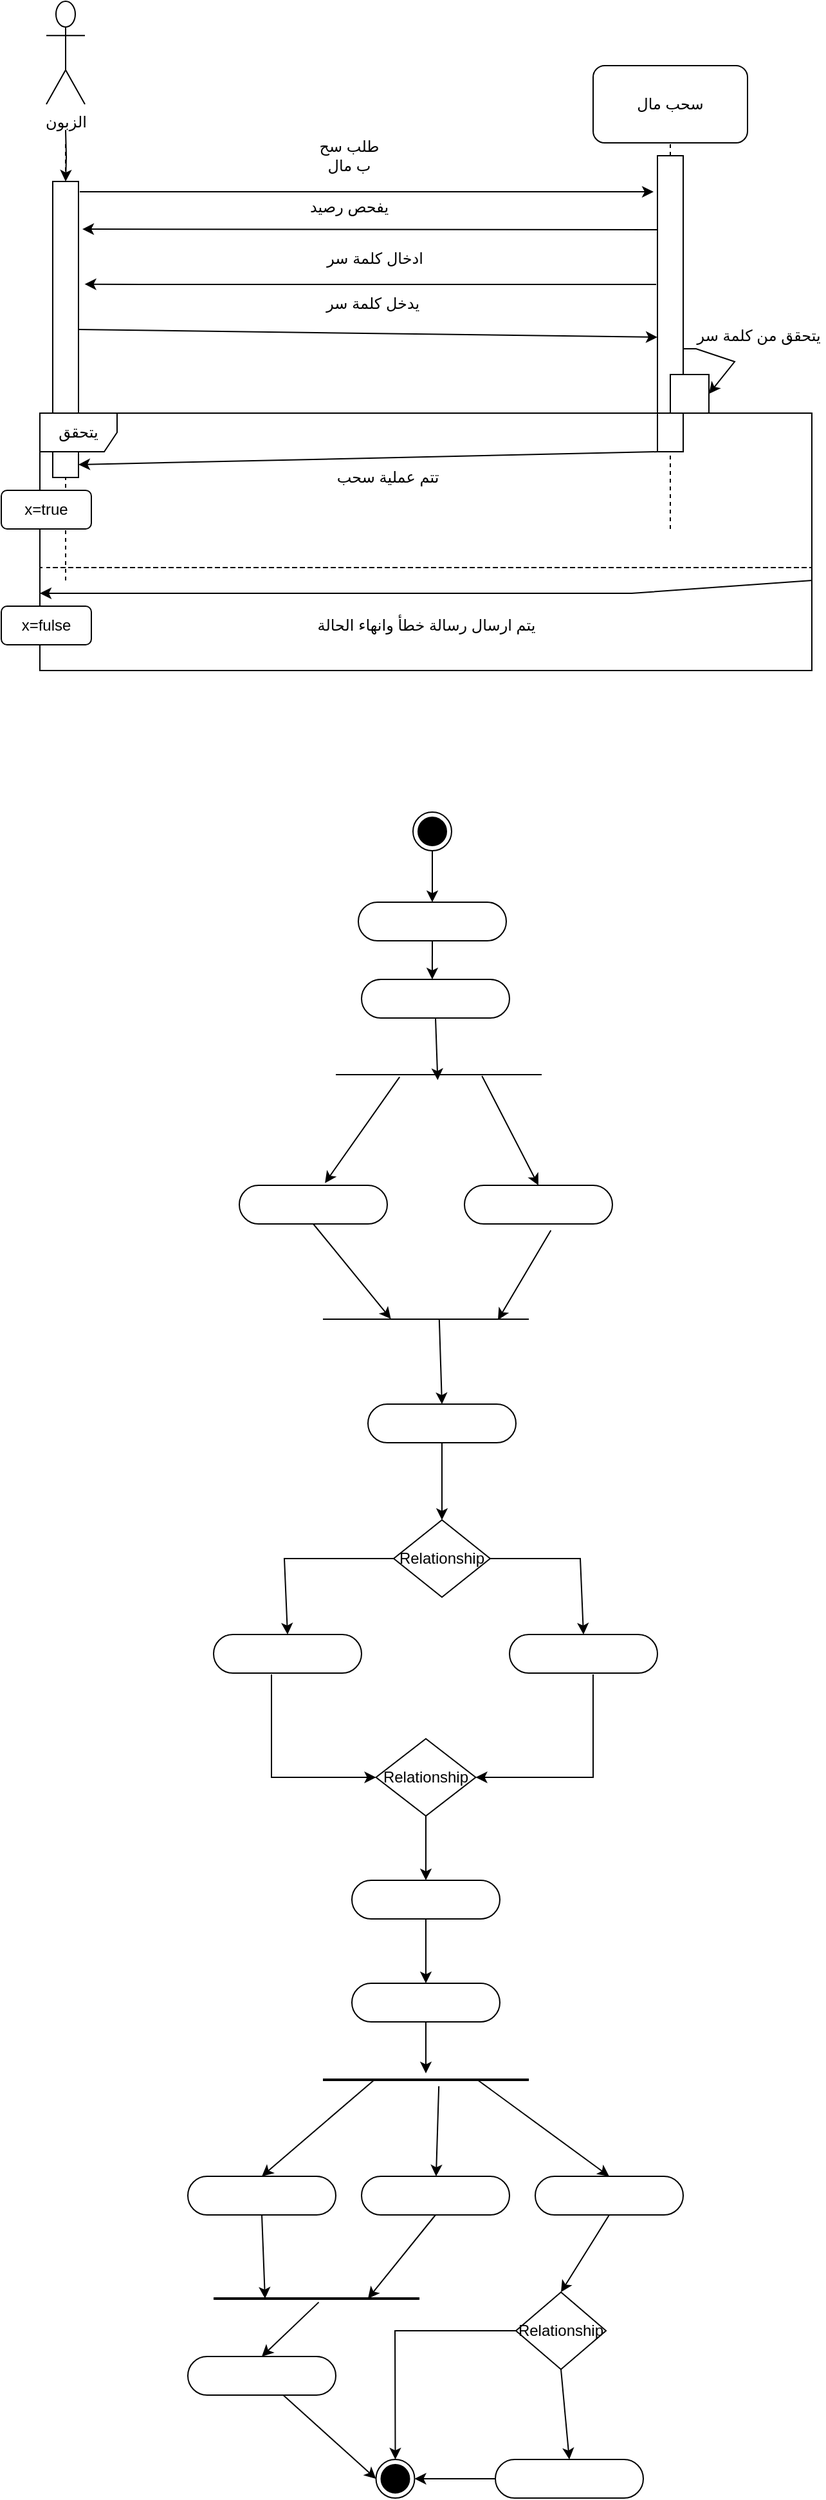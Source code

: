 <mxfile version="24.1.0" type="device" pages="2">
  <diagram name="Page-1" id="wHoBeMz7hh4W8_ZM4y49">
    <mxGraphModel dx="1050" dy="1790" grid="1" gridSize="10" guides="1" tooltips="1" connect="1" arrows="1" fold="1" page="1" pageScale="1" pageWidth="827" pageHeight="1169" math="0" shadow="0">
      <root>
        <mxCell id="0" />
        <mxCell id="1" parent="0" />
        <mxCell id="_4VasxStmUWjb9bAUT6N-2" value="" style="edgeStyle=orthogonalEdgeStyle;rounded=0;orthogonalLoop=1;jettySize=auto;html=1;" edge="1" parent="1" target="gWLK09a0HLI1kC5TzR0U-9">
          <mxGeometry relative="1" as="geometry">
            <mxPoint x="80" as="sourcePoint" />
          </mxGeometry>
        </mxCell>
        <mxCell id="gWLK09a0HLI1kC5TzR0U-5" value="" style="endArrow=none;dashed=1;html=1;rounded=0;" parent="1" edge="1">
          <mxGeometry width="50" height="50" relative="1" as="geometry">
            <mxPoint x="80" y="350" as="sourcePoint" />
            <mxPoint x="80" y="10" as="targetPoint" />
            <Array as="points">
              <mxPoint x="80" y="10" />
            </Array>
          </mxGeometry>
        </mxCell>
        <mxCell id="gWLK09a0HLI1kC5TzR0U-7" value="سحب مال&lt;br&gt;" style="rounded=1;whiteSpace=wrap;html=1;" parent="1" vertex="1">
          <mxGeometry x="490" y="-50" width="120" height="60" as="geometry" />
        </mxCell>
        <mxCell id="gWLK09a0HLI1kC5TzR0U-8" value="" style="endArrow=none;dashed=1;html=1;rounded=0;entryX=0.5;entryY=1;entryDx=0;entryDy=0;startArrow=none;" parent="1" source="gWLK09a0HLI1kC5TzR0U-10" target="gWLK09a0HLI1kC5TzR0U-7" edge="1">
          <mxGeometry width="50" height="50" relative="1" as="geometry">
            <mxPoint x="550" y="310" as="sourcePoint" />
            <mxPoint x="440" y="140" as="targetPoint" />
          </mxGeometry>
        </mxCell>
        <mxCell id="gWLK09a0HLI1kC5TzR0U-9" value="" style="rounded=0;whiteSpace=wrap;html=1;" parent="1" vertex="1">
          <mxGeometry x="70" y="40" width="20" height="230" as="geometry" />
        </mxCell>
        <mxCell id="gWLK09a0HLI1kC5TzR0U-11" value="" style="endArrow=none;dashed=1;html=1;rounded=0;entryX=0.5;entryY=1;entryDx=0;entryDy=0;" parent="1" target="gWLK09a0HLI1kC5TzR0U-10" edge="1">
          <mxGeometry width="50" height="50" relative="1" as="geometry">
            <mxPoint x="550" y="310" as="sourcePoint" />
            <mxPoint x="550" y="10" as="targetPoint" />
          </mxGeometry>
        </mxCell>
        <mxCell id="gWLK09a0HLI1kC5TzR0U-10" value="" style="rounded=0;whiteSpace=wrap;html=1;" parent="1" vertex="1">
          <mxGeometry x="540" y="20" width="20" height="230" as="geometry" />
        </mxCell>
        <mxCell id="gWLK09a0HLI1kC5TzR0U-13" value="طلب سح&lt;br&gt;ب مال" style="text;html=1;align=center;verticalAlign=middle;resizable=0;points=[];autosize=1;strokeColor=none;fillColor=none;" parent="1" vertex="1">
          <mxGeometry x="270" width="60" height="40" as="geometry" />
        </mxCell>
        <mxCell id="gWLK09a0HLI1kC5TzR0U-15" value="" style="endArrow=classic;html=1;rounded=0;exitX=1.05;exitY=0.035;exitDx=0;exitDy=0;exitPerimeter=0;entryX=-0.15;entryY=0.122;entryDx=0;entryDy=0;entryPerimeter=0;" parent="1" source="gWLK09a0HLI1kC5TzR0U-9" target="gWLK09a0HLI1kC5TzR0U-10" edge="1">
          <mxGeometry width="50" height="50" relative="1" as="geometry">
            <mxPoint x="390" y="190" as="sourcePoint" />
            <mxPoint x="440" y="140" as="targetPoint" />
          </mxGeometry>
        </mxCell>
        <mxCell id="gWLK09a0HLI1kC5TzR0U-16" value="" style="endArrow=classic;html=1;rounded=0;entryX=1.15;entryY=0.161;entryDx=0;entryDy=0;entryPerimeter=0;exitX=0;exitY=0.25;exitDx=0;exitDy=0;" parent="1" source="gWLK09a0HLI1kC5TzR0U-10" target="gWLK09a0HLI1kC5TzR0U-9" edge="1">
          <mxGeometry width="50" height="50" relative="1" as="geometry">
            <mxPoint x="390" y="190" as="sourcePoint" />
            <mxPoint x="440" y="140" as="targetPoint" />
          </mxGeometry>
        </mxCell>
        <mxCell id="gWLK09a0HLI1kC5TzR0U-17" value="يفحص رصيد" style="text;html=1;align=center;verticalAlign=middle;resizable=0;points=[];autosize=1;strokeColor=none;fillColor=none;" parent="1" vertex="1">
          <mxGeometry x="260" y="45" width="80" height="30" as="geometry" />
        </mxCell>
        <mxCell id="gWLK09a0HLI1kC5TzR0U-18" value="" style="endArrow=classic;html=1;rounded=0;exitX=-0.05;exitY=0.435;exitDx=0;exitDy=0;exitPerimeter=0;entryX=1.24;entryY=0.347;entryDx=0;entryDy=0;entryPerimeter=0;" parent="1" source="gWLK09a0HLI1kC5TzR0U-10" edge="1" target="gWLK09a0HLI1kC5TzR0U-9">
          <mxGeometry width="50" height="50" relative="1" as="geometry">
            <mxPoint x="390" y="190" as="sourcePoint" />
            <mxPoint x="140" y="140" as="targetPoint" />
            <Array as="points">
              <mxPoint x="140" y="120" />
            </Array>
          </mxGeometry>
        </mxCell>
        <mxCell id="gWLK09a0HLI1kC5TzR0U-19" value="ادخال كلمة سر" style="text;html=1;align=center;verticalAlign=middle;resizable=0;points=[];autosize=1;strokeColor=none;fillColor=none;" parent="1" vertex="1">
          <mxGeometry x="280" y="85" width="80" height="30" as="geometry" />
        </mxCell>
        <mxCell id="gWLK09a0HLI1kC5TzR0U-20" value="" style="endArrow=classic;html=1;rounded=0;exitX=1;exitY=0.5;exitDx=0;exitDy=0;entryX=0;entryY=0.613;entryDx=0;entryDy=0;entryPerimeter=0;" parent="1" source="gWLK09a0HLI1kC5TzR0U-9" target="gWLK09a0HLI1kC5TzR0U-10" edge="1">
          <mxGeometry width="50" height="50" relative="1" as="geometry">
            <mxPoint x="390" y="190" as="sourcePoint" />
            <mxPoint x="440" y="140" as="targetPoint" />
          </mxGeometry>
        </mxCell>
        <mxCell id="gWLK09a0HLI1kC5TzR0U-23" value="يدخل كلمة سر&amp;nbsp;" style="text;html=1;align=center;verticalAlign=middle;resizable=0;points=[];autosize=1;strokeColor=none;fillColor=none;" parent="1" vertex="1">
          <mxGeometry x="280" y="120" width="80" height="30" as="geometry" />
        </mxCell>
        <mxCell id="gWLK09a0HLI1kC5TzR0U-24" value="" style="whiteSpace=wrap;html=1;aspect=fixed;" parent="1" vertex="1">
          <mxGeometry x="550" y="190" width="30" height="30" as="geometry" />
        </mxCell>
        <mxCell id="gWLK09a0HLI1kC5TzR0U-25" value="" style="endArrow=classic;html=1;rounded=0;entryX=1;entryY=0.5;entryDx=0;entryDy=0;" parent="1" target="gWLK09a0HLI1kC5TzR0U-24" edge="1">
          <mxGeometry width="50" height="50" relative="1" as="geometry">
            <mxPoint x="570" y="170" as="sourcePoint" />
            <mxPoint x="440" y="140" as="targetPoint" />
            <Array as="points">
              <mxPoint x="560" y="170" />
              <mxPoint x="570" y="170" />
              <mxPoint x="600" y="180" />
            </Array>
          </mxGeometry>
        </mxCell>
        <mxCell id="gWLK09a0HLI1kC5TzR0U-26" value="يتحقق من كلمة سر&amp;nbsp;" style="text;html=1;align=center;verticalAlign=middle;resizable=0;points=[];autosize=1;strokeColor=none;fillColor=none;" parent="1" vertex="1">
          <mxGeometry x="570" y="145" width="100" height="30" as="geometry" />
        </mxCell>
        <mxCell id="gWLK09a0HLI1kC5TzR0U-33" value="يتحقق" style="shape=umlFrame;whiteSpace=wrap;html=1;" parent="1" vertex="1">
          <mxGeometry x="60" y="220" width="600" height="200" as="geometry" />
        </mxCell>
        <mxCell id="gWLK09a0HLI1kC5TzR0U-34" value="x=true" style="rounded=1;whiteSpace=wrap;html=1;" parent="1" vertex="1">
          <mxGeometry x="30" y="280" width="70" height="30" as="geometry" />
        </mxCell>
        <mxCell id="gWLK09a0HLI1kC5TzR0U-35" value="" style="endArrow=none;dashed=1;html=1;rounded=0;" parent="1" target="gWLK09a0HLI1kC5TzR0U-33" edge="1">
          <mxGeometry width="50" height="50" relative="1" as="geometry">
            <mxPoint x="70" y="340" as="sourcePoint" />
            <mxPoint x="440" y="140" as="targetPoint" />
            <Array as="points">
              <mxPoint x="660" y="340" />
              <mxPoint x="60" y="340" />
            </Array>
          </mxGeometry>
        </mxCell>
        <mxCell id="gWLK09a0HLI1kC5TzR0U-36" value="" style="endArrow=classic;html=1;rounded=0;" parent="1" edge="1">
          <mxGeometry width="50" height="50" relative="1" as="geometry">
            <mxPoint x="540" y="250" as="sourcePoint" />
            <mxPoint x="90" y="260" as="targetPoint" />
          </mxGeometry>
        </mxCell>
        <mxCell id="gWLK09a0HLI1kC5TzR0U-37" value="تتم عملية سحب" style="text;html=1;align=center;verticalAlign=middle;resizable=0;points=[];autosize=1;strokeColor=none;fillColor=none;" parent="1" vertex="1">
          <mxGeometry x="290" y="255" width="80" height="30" as="geometry" />
        </mxCell>
        <mxCell id="gWLK09a0HLI1kC5TzR0U-38" value="x=fulse" style="rounded=1;whiteSpace=wrap;html=1;" parent="1" vertex="1">
          <mxGeometry x="30" y="370" width="70" height="30" as="geometry" />
        </mxCell>
        <mxCell id="gWLK09a0HLI1kC5TzR0U-41" value="" style="endArrow=classic;html=1;rounded=0;entryX=0;entryY=0.7;entryDx=0;entryDy=0;entryPerimeter=0;" parent="1" target="gWLK09a0HLI1kC5TzR0U-33" edge="1">
          <mxGeometry width="50" height="50" relative="1" as="geometry">
            <mxPoint x="660" y="350" as="sourcePoint" />
            <mxPoint x="440" y="140" as="targetPoint" />
            <Array as="points">
              <mxPoint x="660" y="350" />
              <mxPoint x="520" y="360" />
            </Array>
          </mxGeometry>
        </mxCell>
        <mxCell id="gWLK09a0HLI1kC5TzR0U-43" value="يتم ارسال رسالة خطأ وانهاء الحالة" style="text;html=1;align=center;verticalAlign=middle;resizable=0;points=[];autosize=1;strokeColor=none;fillColor=none;" parent="1" vertex="1">
          <mxGeometry x="280" y="370" width="160" height="30" as="geometry" />
        </mxCell>
        <mxCell id="_4VasxStmUWjb9bAUT6N-7" value="الزبون" style="shape=umlActor;verticalLabelPosition=bottom;verticalAlign=top;html=1;outlineConnect=0;" vertex="1" parent="1">
          <mxGeometry x="65" y="-100" width="30" height="80" as="geometry" />
        </mxCell>
        <mxCell id="_4VasxStmUWjb9bAUT6N-14" value="" style="line;strokeWidth=1;fillColor=none;align=left;verticalAlign=middle;spacingTop=-1;spacingLeft=3;spacingRight=3;rotatable=0;labelPosition=right;points=[];portConstraint=eastwest;strokeColor=inherit;" vertex="1" parent="1">
          <mxGeometry x="290" y="730" width="160" height="8" as="geometry" />
        </mxCell>
        <mxCell id="_4VasxStmUWjb9bAUT6N-18" value="" style="endArrow=classic;html=1;rounded=0;entryX=0.5;entryY=0.5;entryDx=0;entryDy=-15;entryPerimeter=0;exitX=0.71;exitY=0.625;exitDx=0;exitDy=0;exitPerimeter=0;" edge="1" parent="1" source="_4VasxStmUWjb9bAUT6N-14" target="_4VasxStmUWjb9bAUT6N-75">
          <mxGeometry width="50" height="50" relative="1" as="geometry">
            <mxPoint x="390" y="740" as="sourcePoint" />
            <mxPoint x="497" y="817" as="targetPoint" />
          </mxGeometry>
        </mxCell>
        <mxCell id="_4VasxStmUWjb9bAUT6N-20" value="" style="endArrow=classic;html=1;rounded=0;entryX=0.579;entryY=-0.06;entryDx=0;entryDy=0;entryPerimeter=0;exitX=0.31;exitY=0.725;exitDx=0;exitDy=0;exitPerimeter=0;" edge="1" parent="1" source="_4VasxStmUWjb9bAUT6N-14" target="_4VasxStmUWjb9bAUT6N-153">
          <mxGeometry width="50" height="50" relative="1" as="geometry">
            <mxPoint x="350" y="850" as="sourcePoint" />
            <mxPoint x="220.4" y="814.2" as="targetPoint" />
          </mxGeometry>
        </mxCell>
        <mxCell id="_4VasxStmUWjb9bAUT6N-22" value="" style="endArrow=classic;html=1;rounded=0;exitX=0.584;exitY=1.167;exitDx=0;exitDy=0;exitPerimeter=0;entryX=0.85;entryY=0.575;entryDx=0;entryDy=0;entryPerimeter=0;" edge="1" parent="1" source="_4VasxStmUWjb9bAUT6N-75" target="_4VasxStmUWjb9bAUT6N-154">
          <mxGeometry width="50" height="50" relative="1" as="geometry">
            <mxPoint x="557.2" y="861.4" as="sourcePoint" />
            <mxPoint x="400" y="920" as="targetPoint" />
          </mxGeometry>
        </mxCell>
        <mxCell id="_4VasxStmUWjb9bAUT6N-24" value="" style="endArrow=classic;html=1;rounded=0;exitX=0.5;exitY=0.5;exitDx=0;exitDy=15;exitPerimeter=0;entryX=0.33;entryY=0.475;entryDx=0;entryDy=0;entryPerimeter=0;" edge="1" parent="1" source="_4VasxStmUWjb9bAUT6N-153" target="_4VasxStmUWjb9bAUT6N-154">
          <mxGeometry width="50" height="50" relative="1" as="geometry">
            <mxPoint x="185" y="860" as="sourcePoint" />
            <mxPoint x="330" y="960" as="targetPoint" />
          </mxGeometry>
        </mxCell>
        <mxCell id="_4VasxStmUWjb9bAUT6N-26" value="" style="endArrow=classic;html=1;rounded=0;entryX=0.5;entryY=0.5;entryDx=0;entryDy=-15;exitX=0.565;exitY=0.475;exitDx=0;exitDy=0;exitPerimeter=0;entryPerimeter=0;" edge="1" parent="1" source="_4VasxStmUWjb9bAUT6N-154" target="_4VasxStmUWjb9bAUT6N-155">
          <mxGeometry width="50" height="50" relative="1" as="geometry">
            <mxPoint x="360" y="960" as="sourcePoint" />
            <mxPoint x="360" y="1010" as="targetPoint" />
          </mxGeometry>
        </mxCell>
        <mxCell id="_4VasxStmUWjb9bAUT6N-27" value="Relationship" style="shape=rhombus;perimeter=rhombusPerimeter;whiteSpace=wrap;html=1;align=center;" vertex="1" parent="1">
          <mxGeometry x="335" y="1080" width="75" height="60" as="geometry" />
        </mxCell>
        <mxCell id="_4VasxStmUWjb9bAUT6N-28" value="" style="endArrow=classic;html=1;rounded=0;exitX=0.5;exitY=0.5;exitDx=0;exitDy=15;entryX=0.5;entryY=0;entryDx=0;entryDy=0;exitPerimeter=0;" edge="1" parent="1" source="_4VasxStmUWjb9bAUT6N-155" target="_4VasxStmUWjb9bAUT6N-27">
          <mxGeometry width="50" height="50" relative="1" as="geometry">
            <mxPoint x="360" y="1060" as="sourcePoint" />
            <mxPoint x="400" y="1240" as="targetPoint" />
          </mxGeometry>
        </mxCell>
        <mxCell id="_4VasxStmUWjb9bAUT6N-29" value="" style="endArrow=classic;html=1;rounded=0;exitX=1;exitY=0.5;exitDx=0;exitDy=0;entryX=0.5;entryY=0.5;entryDx=0;entryDy=-15;entryPerimeter=0;" edge="1" parent="1" source="_4VasxStmUWjb9bAUT6N-27" target="_4VasxStmUWjb9bAUT6N-156">
          <mxGeometry width="50" height="50" relative="1" as="geometry">
            <mxPoint x="350" y="1290" as="sourcePoint" />
            <mxPoint x="579.95" y="1230" as="targetPoint" />
            <Array as="points">
              <mxPoint x="480" y="1110" />
            </Array>
          </mxGeometry>
        </mxCell>
        <mxCell id="_4VasxStmUWjb9bAUT6N-30" value="" style="endArrow=classic;html=1;rounded=0;exitX=0;exitY=0.5;exitDx=0;exitDy=0;entryX=0.5;entryY=0.5;entryDx=0;entryDy=-15;entryPerimeter=0;" edge="1" parent="1" source="_4VasxStmUWjb9bAUT6N-27" target="_4VasxStmUWjb9bAUT6N-157">
          <mxGeometry width="50" height="50" relative="1" as="geometry">
            <mxPoint x="140" y="1180" as="sourcePoint" />
            <mxPoint x="170.05" y="1230" as="targetPoint" />
            <Array as="points">
              <mxPoint x="250" y="1110" />
            </Array>
          </mxGeometry>
        </mxCell>
        <mxCell id="_4VasxStmUWjb9bAUT6N-34" value="Relationship" style="shape=rhombus;perimeter=rhombusPerimeter;whiteSpace=wrap;html=1;align=center;" vertex="1" parent="1">
          <mxGeometry x="321.25" y="1250" width="77.5" height="60" as="geometry" />
        </mxCell>
        <mxCell id="_4VasxStmUWjb9bAUT6N-35" value="" style="endArrow=classic;html=1;rounded=0;exitX=0.565;exitY=1.033;exitDx=0;exitDy=0;entryX=1;entryY=0.5;entryDx=0;entryDy=0;exitPerimeter=0;" edge="1" parent="1" source="_4VasxStmUWjb9bAUT6N-156" target="_4VasxStmUWjb9bAUT6N-34">
          <mxGeometry width="50" height="50" relative="1" as="geometry">
            <mxPoint x="575" y="1280" as="sourcePoint" />
            <mxPoint x="570" y="1380" as="targetPoint" />
            <Array as="points">
              <mxPoint x="490" y="1280" />
            </Array>
          </mxGeometry>
        </mxCell>
        <mxCell id="_4VasxStmUWjb9bAUT6N-36" value="" style="endArrow=classic;html=1;rounded=0;entryX=0;entryY=0.5;entryDx=0;entryDy=0;" edge="1" parent="1" target="_4VasxStmUWjb9bAUT6N-34">
          <mxGeometry width="50" height="50" relative="1" as="geometry">
            <mxPoint x="240" y="1200" as="sourcePoint" />
            <mxPoint x="400" y="1240" as="targetPoint" />
            <Array as="points">
              <mxPoint x="240" y="1280" />
            </Array>
          </mxGeometry>
        </mxCell>
        <mxCell id="_4VasxStmUWjb9bAUT6N-39" value="" style="line;strokeWidth=2;html=1;" vertex="1" parent="1">
          <mxGeometry x="280" y="1510" width="160" height="10" as="geometry" />
        </mxCell>
        <mxCell id="_4VasxStmUWjb9bAUT6N-43" value="Relationship" style="shape=rhombus;perimeter=rhombusPerimeter;whiteSpace=wrap;html=1;align=center;" vertex="1" parent="1">
          <mxGeometry x="430" y="1680" width="70" height="60" as="geometry" />
        </mxCell>
        <mxCell id="_4VasxStmUWjb9bAUT6N-49" value="" style="line;strokeWidth=2;html=1;" vertex="1" parent="1">
          <mxGeometry x="195" y="1680" width="160" height="10" as="geometry" />
        </mxCell>
        <mxCell id="_4VasxStmUWjb9bAUT6N-53" value="" style="endArrow=classic;html=1;rounded=0;exitX=0.5;exitY=1;exitDx=0;exitDy=0;entryX=0.5;entryY=0.5;entryDx=0;entryDy=-15;entryPerimeter=0;" edge="1" parent="1" source="_4VasxStmUWjb9bAUT6N-34" target="_4VasxStmUWjb9bAUT6N-158">
          <mxGeometry width="50" height="50" relative="1" as="geometry">
            <mxPoint x="360" y="1390" as="sourcePoint" />
            <mxPoint x="368.149" y="1420.008" as="targetPoint" />
          </mxGeometry>
        </mxCell>
        <mxCell id="_4VasxStmUWjb9bAUT6N-54" value="" style="endArrow=classic;html=1;rounded=0;entryX=0.5;entryY=0.5;entryDx=0;entryDy=-15;exitX=0.5;exitY=0.5;exitDx=0;exitDy=15;exitPerimeter=0;entryPerimeter=0;" edge="1" parent="1" source="_4VasxStmUWjb9bAUT6N-158" target="_4VasxStmUWjb9bAUT6N-159">
          <mxGeometry width="50" height="50" relative="1" as="geometry">
            <mxPoint x="370" y="1470" as="sourcePoint" />
            <mxPoint x="370" y="1510" as="targetPoint" />
          </mxGeometry>
        </mxCell>
        <mxCell id="_4VasxStmUWjb9bAUT6N-55" value="" style="endArrow=classic;html=1;rounded=0;exitX=0.5;exitY=0.5;exitDx=0;exitDy=15;exitPerimeter=0;" edge="1" parent="1" source="_4VasxStmUWjb9bAUT6N-159" target="_4VasxStmUWjb9bAUT6N-39">
          <mxGeometry width="50" height="50" relative="1" as="geometry">
            <mxPoint x="370" y="1560" as="sourcePoint" />
            <mxPoint x="410" y="1640" as="targetPoint" />
          </mxGeometry>
        </mxCell>
        <mxCell id="_4VasxStmUWjb9bAUT6N-56" value="" style="endArrow=classic;html=1;rounded=0;exitX=0.25;exitY=0.5;exitDx=0;exitDy=0;exitPerimeter=0;entryX=0.5;entryY=0.5;entryDx=0;entryDy=-15;entryPerimeter=0;" edge="1" parent="1" source="_4VasxStmUWjb9bAUT6N-39" target="_4VasxStmUWjb9bAUT6N-160">
          <mxGeometry width="50" height="50" relative="1" as="geometry">
            <mxPoint x="360" y="1690" as="sourcePoint" />
            <mxPoint x="190" y="1731" as="targetPoint" />
          </mxGeometry>
        </mxCell>
        <mxCell id="_4VasxStmUWjb9bAUT6N-57" value="" style="endArrow=classic;html=1;rounded=0;exitX=0.563;exitY=1;exitDx=0;exitDy=0;exitPerimeter=0;" edge="1" parent="1" source="_4VasxStmUWjb9bAUT6N-39" target="_4VasxStmUWjb9bAUT6N-161">
          <mxGeometry width="50" height="50" relative="1" as="geometry">
            <mxPoint x="370" y="1650" as="sourcePoint" />
            <mxPoint x="378.85" y="1722.2" as="targetPoint" />
          </mxGeometry>
        </mxCell>
        <mxCell id="_4VasxStmUWjb9bAUT6N-58" value="" style="endArrow=classic;html=1;rounded=0;entryX=0.5;entryY=0.5;entryDx=0;entryDy=-15;entryPerimeter=0;exitX=0.75;exitY=0.5;exitDx=0;exitDy=0;exitPerimeter=0;" edge="1" parent="1" source="_4VasxStmUWjb9bAUT6N-39" target="_4VasxStmUWjb9bAUT6N-162">
          <mxGeometry width="50" height="50" relative="1" as="geometry">
            <mxPoint x="360" y="1690" as="sourcePoint" />
            <mxPoint x="542" y="1730.2" as="targetPoint" />
          </mxGeometry>
        </mxCell>
        <mxCell id="_4VasxStmUWjb9bAUT6N-59" value="" style="endArrow=classic;html=1;rounded=0;exitX=0;exitY=0.5;exitDx=0;exitDy=0;entryX=0.5;entryY=0;entryDx=0;entryDy=0;" edge="1" parent="1" source="_4VasxStmUWjb9bAUT6N-43" target="_4VasxStmUWjb9bAUT6N-69">
          <mxGeometry width="50" height="50" relative="1" as="geometry">
            <mxPoint x="375" y="2010" as="sourcePoint" />
            <mxPoint x="375" y="2000" as="targetPoint" />
            <Array as="points">
              <mxPoint x="336" y="1710" />
            </Array>
          </mxGeometry>
        </mxCell>
        <mxCell id="_4VasxStmUWjb9bAUT6N-60" value="" style="endArrow=classic;html=1;rounded=0;exitX=0.5;exitY=0.5;exitDx=0;exitDy=15;entryX=0.75;entryY=0.5;entryDx=0;entryDy=0;entryPerimeter=0;exitPerimeter=0;" edge="1" parent="1" source="_4VasxStmUWjb9bAUT6N-161" target="_4VasxStmUWjb9bAUT6N-49">
          <mxGeometry width="50" height="50" relative="1" as="geometry">
            <mxPoint x="331.967" y="1762.678" as="sourcePoint" />
            <mxPoint x="410" y="1840" as="targetPoint" />
          </mxGeometry>
        </mxCell>
        <mxCell id="_4VasxStmUWjb9bAUT6N-61" value="" style="endArrow=classic;html=1;rounded=0;exitX=0.5;exitY=0.5;exitDx=0;exitDy=15;exitPerimeter=0;entryX=0.25;entryY=0.5;entryDx=0;entryDy=0;entryPerimeter=0;" edge="1" parent="1" source="_4VasxStmUWjb9bAUT6N-160" target="_4VasxStmUWjb9bAUT6N-49">
          <mxGeometry width="50" height="50" relative="1" as="geometry">
            <mxPoint x="108.35" y="1771.8" as="sourcePoint" />
            <mxPoint x="410" y="1840" as="targetPoint" />
          </mxGeometry>
        </mxCell>
        <mxCell id="_4VasxStmUWjb9bAUT6N-62" value="" style="endArrow=classic;html=1;rounded=0;exitX=0.511;exitY=0.78;exitDx=0;exitDy=0;exitPerimeter=0;entryX=0.5;entryY=0.5;entryDx=0;entryDy=-15;entryPerimeter=0;" edge="1" parent="1" source="_4VasxStmUWjb9bAUT6N-49" target="_4VasxStmUWjb9bAUT6N-163">
          <mxGeometry width="50" height="50" relative="1" as="geometry">
            <mxPoint x="360" y="1890" as="sourcePoint" />
            <mxPoint x="240" y="1750" as="targetPoint" />
          </mxGeometry>
        </mxCell>
        <mxCell id="_4VasxStmUWjb9bAUT6N-63" value="" style="endArrow=classic;html=1;rounded=0;exitX=0;exitY=0.5;exitDx=0;exitDy=0;exitPerimeter=0;entryX=1;entryY=0.5;entryDx=0;entryDy=0;" edge="1" parent="1" source="_4VasxStmUWjb9bAUT6N-164" target="_4VasxStmUWjb9bAUT6N-69">
          <mxGeometry width="50" height="50" relative="1" as="geometry">
            <mxPoint x="546" y="1946.2" as="sourcePoint" />
            <mxPoint x="390" y="2015" as="targetPoint" />
          </mxGeometry>
        </mxCell>
        <mxCell id="_4VasxStmUWjb9bAUT6N-64" value="" style="endArrow=classic;html=1;rounded=0;entryX=0;entryY=0.5;entryDx=0;entryDy=0;" edge="1" parent="1" source="_4VasxStmUWjb9bAUT6N-163" target="_4VasxStmUWjb9bAUT6N-69">
          <mxGeometry width="50" height="50" relative="1" as="geometry">
            <mxPoint x="293.033" y="1792.678" as="sourcePoint" />
            <mxPoint x="360" y="2015" as="targetPoint" />
          </mxGeometry>
        </mxCell>
        <mxCell id="_4VasxStmUWjb9bAUT6N-65" value="" style="endArrow=classic;html=1;rounded=0;exitX=0.5;exitY=1;exitDx=0;exitDy=0;entryX=0.5;entryY=0.5;entryDx=0;entryDy=-15;entryPerimeter=0;" edge="1" parent="1" source="_4VasxStmUWjb9bAUT6N-43" target="_4VasxStmUWjb9bAUT6N-164">
          <mxGeometry width="50" height="50" relative="1" as="geometry">
            <mxPoint x="360" y="1890" as="sourcePoint" />
            <mxPoint x="610" y="1910" as="targetPoint" />
          </mxGeometry>
        </mxCell>
        <mxCell id="_4VasxStmUWjb9bAUT6N-66" value="" style="ellipse;html=1;shape=endState;fillColor=strokeColor;" vertex="1" parent="1">
          <mxGeometry x="350" y="530" width="30" height="30" as="geometry" />
        </mxCell>
        <mxCell id="_4VasxStmUWjb9bAUT6N-68" value="" style="endArrow=classic;html=1;rounded=0;exitX=0.5;exitY=1;exitDx=0;exitDy=0;entryX=0.5;entryY=0.5;entryDx=0;entryDy=-15;entryPerimeter=0;" edge="1" parent="1" source="_4VasxStmUWjb9bAUT6N-66" target="_4VasxStmUWjb9bAUT6N-72">
          <mxGeometry width="50" height="50" relative="1" as="geometry">
            <mxPoint x="360" y="690" as="sourcePoint" />
            <mxPoint x="365" y="590" as="targetPoint" />
          </mxGeometry>
        </mxCell>
        <mxCell id="_4VasxStmUWjb9bAUT6N-69" value="" style="ellipse;html=1;shape=endState;fillColor=strokeColor;" vertex="1" parent="1">
          <mxGeometry x="321.25" y="1810" width="30" height="30" as="geometry" />
        </mxCell>
        <mxCell id="_4VasxStmUWjb9bAUT6N-70" value="" style="endArrow=classic;html=1;rounded=0;entryX=0.5;entryY=0;entryDx=0;entryDy=0;exitX=0.5;exitY=0.5;exitDx=0;exitDy=15;exitPerimeter=0;" edge="1" parent="1" source="_4VasxStmUWjb9bAUT6N-162" target="_4VasxStmUWjb9bAUT6N-43">
          <mxGeometry width="50" height="50" relative="1" as="geometry">
            <mxPoint x="605" y="1770" as="sourcePoint" />
            <mxPoint x="410" y="1740" as="targetPoint" />
          </mxGeometry>
        </mxCell>
        <mxCell id="_4VasxStmUWjb9bAUT6N-72" value="" style="html=1;dashed=0;whiteSpace=wrap;shape=mxgraph.dfd.start" vertex="1" parent="1">
          <mxGeometry x="307.5" y="600" width="115" height="30" as="geometry" />
        </mxCell>
        <mxCell id="_4VasxStmUWjb9bAUT6N-73" value="" style="endArrow=classic;html=1;rounded=0;exitX=0.5;exitY=0.5;exitDx=0;exitDy=15;exitPerimeter=0;entryX=0.478;entryY=0;entryDx=0;entryDy=0;entryPerimeter=0;" edge="1" parent="1" source="_4VasxStmUWjb9bAUT6N-72" target="_4VasxStmUWjb9bAUT6N-74">
          <mxGeometry width="50" height="50" relative="1" as="geometry">
            <mxPoint x="360" y="690" as="sourcePoint" />
            <mxPoint x="380" y="650" as="targetPoint" />
          </mxGeometry>
        </mxCell>
        <mxCell id="_4VasxStmUWjb9bAUT6N-74" value="" style="html=1;dashed=0;whiteSpace=wrap;shape=mxgraph.dfd.start" vertex="1" parent="1">
          <mxGeometry x="310" y="660" width="115" height="30" as="geometry" />
        </mxCell>
        <mxCell id="_4VasxStmUWjb9bAUT6N-75" value="" style="html=1;dashed=0;whiteSpace=wrap;shape=mxgraph.dfd.start" vertex="1" parent="1">
          <mxGeometry x="390" y="820" width="115" height="30" as="geometry" />
        </mxCell>
        <mxCell id="_4VasxStmUWjb9bAUT6N-76" value="" style="endArrow=classic;html=1;rounded=0;exitX=0.5;exitY=0.5;exitDx=0;exitDy=15;exitPerimeter=0;entryX=0.495;entryY=1.025;entryDx=0;entryDy=0;entryPerimeter=0;" edge="1" parent="1" source="_4VasxStmUWjb9bAUT6N-74" target="_4VasxStmUWjb9bAUT6N-14">
          <mxGeometry width="50" height="50" relative="1" as="geometry">
            <mxPoint x="360" y="690" as="sourcePoint" />
            <mxPoint x="410" y="640" as="targetPoint" />
          </mxGeometry>
        </mxCell>
        <mxCell id="_4VasxStmUWjb9bAUT6N-153" value="" style="html=1;dashed=0;whiteSpace=wrap;shape=mxgraph.dfd.start" vertex="1" parent="1">
          <mxGeometry x="215" y="820" width="115" height="30" as="geometry" />
        </mxCell>
        <mxCell id="_4VasxStmUWjb9bAUT6N-154" value="" style="line;strokeWidth=1;fillColor=none;align=left;verticalAlign=middle;spacingTop=-1;spacingLeft=3;spacingRight=3;rotatable=0;labelPosition=right;points=[];portConstraint=eastwest;strokeColor=inherit;" vertex="1" parent="1">
          <mxGeometry x="280" y="920" width="160" height="8" as="geometry" />
        </mxCell>
        <mxCell id="_4VasxStmUWjb9bAUT6N-155" value="" style="html=1;dashed=0;whiteSpace=wrap;shape=mxgraph.dfd.start" vertex="1" parent="1">
          <mxGeometry x="315" y="990" width="115" height="30" as="geometry" />
        </mxCell>
        <mxCell id="_4VasxStmUWjb9bAUT6N-156" value="" style="html=1;dashed=0;whiteSpace=wrap;shape=mxgraph.dfd.start" vertex="1" parent="1">
          <mxGeometry x="425" y="1169" width="115" height="30" as="geometry" />
        </mxCell>
        <mxCell id="_4VasxStmUWjb9bAUT6N-157" value="" style="html=1;dashed=0;whiteSpace=wrap;shape=mxgraph.dfd.start" vertex="1" parent="1">
          <mxGeometry x="195" y="1169" width="115" height="30" as="geometry" />
        </mxCell>
        <mxCell id="_4VasxStmUWjb9bAUT6N-158" value="" style="html=1;dashed=0;whiteSpace=wrap;shape=mxgraph.dfd.start" vertex="1" parent="1">
          <mxGeometry x="302.5" y="1360" width="115" height="30" as="geometry" />
        </mxCell>
        <mxCell id="_4VasxStmUWjb9bAUT6N-159" value="" style="html=1;dashed=0;whiteSpace=wrap;shape=mxgraph.dfd.start" vertex="1" parent="1">
          <mxGeometry x="302.5" y="1440" width="115" height="30" as="geometry" />
        </mxCell>
        <mxCell id="_4VasxStmUWjb9bAUT6N-160" value="" style="html=1;dashed=0;whiteSpace=wrap;shape=mxgraph.dfd.start" vertex="1" parent="1">
          <mxGeometry x="175" y="1590" width="115" height="30" as="geometry" />
        </mxCell>
        <mxCell id="_4VasxStmUWjb9bAUT6N-161" value="" style="html=1;dashed=0;whiteSpace=wrap;shape=mxgraph.dfd.start" vertex="1" parent="1">
          <mxGeometry x="310" y="1590" width="115" height="30" as="geometry" />
        </mxCell>
        <mxCell id="_4VasxStmUWjb9bAUT6N-162" value="" style="html=1;dashed=0;whiteSpace=wrap;shape=mxgraph.dfd.start" vertex="1" parent="1">
          <mxGeometry x="445" y="1590" width="115" height="30" as="geometry" />
        </mxCell>
        <mxCell id="_4VasxStmUWjb9bAUT6N-163" value="" style="html=1;dashed=0;whiteSpace=wrap;shape=mxgraph.dfd.start" vertex="1" parent="1">
          <mxGeometry x="175" y="1730" width="115" height="30" as="geometry" />
        </mxCell>
        <mxCell id="_4VasxStmUWjb9bAUT6N-164" value="" style="html=1;dashed=0;whiteSpace=wrap;shape=mxgraph.dfd.start" vertex="1" parent="1">
          <mxGeometry x="414" y="1810" width="115" height="30" as="geometry" />
        </mxCell>
      </root>
    </mxGraphModel>
  </diagram>
  <diagram id="tEIHUUTWgdoDzxSbOKPA" name="Page-2">
    <mxGraphModel dx="1750" dy="1035" grid="1" gridSize="10" guides="1" tooltips="1" connect="1" arrows="1" fold="1" page="1" pageScale="1" pageWidth="827" pageHeight="1169" math="0" shadow="0">
      <root>
        <mxCell id="0" />
        <mxCell id="1" parent="0" />
        <mxCell id="eBx0peYeJuiSH6mLdC2H-1" value="" style="line;strokeWidth=1;fillColor=none;align=left;verticalAlign=middle;spacingTop=-1;spacingLeft=3;spacingRight=3;rotatable=0;labelPosition=right;points=[];portConstraint=eastwest;strokeColor=inherit;" vertex="1" parent="1">
          <mxGeometry x="355" y="260" width="160" height="8" as="geometry" />
        </mxCell>
        <mxCell id="eBx0peYeJuiSH6mLdC2H-2" value="" style="endArrow=classic;html=1;rounded=0;entryX=0.5;entryY=0.5;entryDx=0;entryDy=-15;entryPerimeter=0;exitX=0.71;exitY=0.625;exitDx=0;exitDy=0;exitPerimeter=0;" edge="1" parent="1" source="eBx0peYeJuiSH6mLdC2H-1" target="eBx0peYeJuiSH6mLdC2H-37">
          <mxGeometry width="50" height="50" relative="1" as="geometry">
            <mxPoint x="455" y="270" as="sourcePoint" />
            <mxPoint x="562" y="347" as="targetPoint" />
          </mxGeometry>
        </mxCell>
        <mxCell id="eBx0peYeJuiSH6mLdC2H-3" value="" style="endArrow=classic;html=1;rounded=0;entryX=0.579;entryY=-0.06;entryDx=0;entryDy=0;entryPerimeter=0;exitX=0.31;exitY=0.725;exitDx=0;exitDy=0;exitPerimeter=0;" edge="1" parent="1" source="eBx0peYeJuiSH6mLdC2H-1" target="eBx0peYeJuiSH6mLdC2H-39">
          <mxGeometry width="50" height="50" relative="1" as="geometry">
            <mxPoint x="415" y="380" as="sourcePoint" />
            <mxPoint x="285.4" y="344.2" as="targetPoint" />
          </mxGeometry>
        </mxCell>
        <mxCell id="eBx0peYeJuiSH6mLdC2H-4" value="" style="endArrow=classic;html=1;rounded=0;exitX=0.584;exitY=1.167;exitDx=0;exitDy=0;exitPerimeter=0;entryX=0.85;entryY=0.575;entryDx=0;entryDy=0;entryPerimeter=0;" edge="1" parent="1" source="eBx0peYeJuiSH6mLdC2H-37" target="eBx0peYeJuiSH6mLdC2H-40">
          <mxGeometry width="50" height="50" relative="1" as="geometry">
            <mxPoint x="622.2" y="391.4" as="sourcePoint" />
            <mxPoint x="465" y="450" as="targetPoint" />
          </mxGeometry>
        </mxCell>
        <mxCell id="eBx0peYeJuiSH6mLdC2H-5" value="" style="endArrow=classic;html=1;rounded=0;exitX=0.5;exitY=0.5;exitDx=0;exitDy=15;exitPerimeter=0;entryX=0.33;entryY=0.475;entryDx=0;entryDy=0;entryPerimeter=0;" edge="1" parent="1" source="eBx0peYeJuiSH6mLdC2H-39" target="eBx0peYeJuiSH6mLdC2H-40">
          <mxGeometry width="50" height="50" relative="1" as="geometry">
            <mxPoint x="250" y="390" as="sourcePoint" />
            <mxPoint x="395" y="490" as="targetPoint" />
          </mxGeometry>
        </mxCell>
        <mxCell id="eBx0peYeJuiSH6mLdC2H-6" value="" style="endArrow=classic;html=1;rounded=0;entryX=0.5;entryY=0.5;entryDx=0;entryDy=-15;exitX=0.565;exitY=0.475;exitDx=0;exitDy=0;exitPerimeter=0;entryPerimeter=0;" edge="1" parent="1" source="eBx0peYeJuiSH6mLdC2H-40" target="eBx0peYeJuiSH6mLdC2H-41">
          <mxGeometry width="50" height="50" relative="1" as="geometry">
            <mxPoint x="425" y="490" as="sourcePoint" />
            <mxPoint x="425" y="540" as="targetPoint" />
          </mxGeometry>
        </mxCell>
        <mxCell id="eBx0peYeJuiSH6mLdC2H-7" value="" style="shape=rhombus;perimeter=rhombusPerimeter;whiteSpace=wrap;html=1;align=center;" vertex="1" parent="1">
          <mxGeometry x="400" y="610" width="75" height="60" as="geometry" />
        </mxCell>
        <mxCell id="eBx0peYeJuiSH6mLdC2H-8" value="" style="endArrow=classic;html=1;rounded=0;exitX=0.5;exitY=0.5;exitDx=0;exitDy=15;entryX=0.5;entryY=0;entryDx=0;entryDy=0;exitPerimeter=0;" edge="1" parent="1" source="eBx0peYeJuiSH6mLdC2H-41" target="eBx0peYeJuiSH6mLdC2H-7">
          <mxGeometry width="50" height="50" relative="1" as="geometry">
            <mxPoint x="425" y="590" as="sourcePoint" />
            <mxPoint x="465" y="770" as="targetPoint" />
          </mxGeometry>
        </mxCell>
        <mxCell id="eBx0peYeJuiSH6mLdC2H-9" value="" style="endArrow=classic;html=1;rounded=0;exitX=1;exitY=0.5;exitDx=0;exitDy=0;entryX=0.5;entryY=0.5;entryDx=0;entryDy=-15;entryPerimeter=0;" edge="1" parent="1" source="eBx0peYeJuiSH6mLdC2H-7" target="eBx0peYeJuiSH6mLdC2H-42">
          <mxGeometry width="50" height="50" relative="1" as="geometry">
            <mxPoint x="415" y="820" as="sourcePoint" />
            <mxPoint x="644.95" y="760" as="targetPoint" />
            <Array as="points">
              <mxPoint x="545" y="640" />
            </Array>
          </mxGeometry>
        </mxCell>
        <mxCell id="eBx0peYeJuiSH6mLdC2H-10" value="" style="endArrow=classic;html=1;rounded=0;exitX=0;exitY=0.5;exitDx=0;exitDy=0;entryX=0.5;entryY=0.5;entryDx=0;entryDy=-15;entryPerimeter=0;" edge="1" parent="1" source="eBx0peYeJuiSH6mLdC2H-7" target="eBx0peYeJuiSH6mLdC2H-43">
          <mxGeometry width="50" height="50" relative="1" as="geometry">
            <mxPoint x="205" y="710" as="sourcePoint" />
            <mxPoint x="235.05" y="760" as="targetPoint" />
            <Array as="points">
              <mxPoint x="315" y="640" />
            </Array>
          </mxGeometry>
        </mxCell>
        <mxCell id="eBx0peYeJuiSH6mLdC2H-11" value="" style="shape=rhombus;perimeter=rhombusPerimeter;whiteSpace=wrap;html=1;align=center;" vertex="1" parent="1">
          <mxGeometry x="386.25" y="780" width="77.5" height="60" as="geometry" />
        </mxCell>
        <mxCell id="eBx0peYeJuiSH6mLdC2H-12" value="" style="endArrow=classic;html=1;rounded=0;exitX=0.565;exitY=1.033;exitDx=0;exitDy=0;entryX=1;entryY=0.5;entryDx=0;entryDy=0;exitPerimeter=0;" edge="1" parent="1" source="eBx0peYeJuiSH6mLdC2H-42" target="eBx0peYeJuiSH6mLdC2H-11">
          <mxGeometry width="50" height="50" relative="1" as="geometry">
            <mxPoint x="640" y="810" as="sourcePoint" />
            <mxPoint x="635" y="910" as="targetPoint" />
            <Array as="points">
              <mxPoint x="555" y="810" />
            </Array>
          </mxGeometry>
        </mxCell>
        <mxCell id="eBx0peYeJuiSH6mLdC2H-13" value="" style="endArrow=classic;html=1;rounded=0;entryX=0;entryY=0.5;entryDx=0;entryDy=0;" edge="1" parent="1" target="eBx0peYeJuiSH6mLdC2H-11">
          <mxGeometry width="50" height="50" relative="1" as="geometry">
            <mxPoint x="305" y="730" as="sourcePoint" />
            <mxPoint x="465" y="770" as="targetPoint" />
            <Array as="points">
              <mxPoint x="305" y="810" />
            </Array>
          </mxGeometry>
        </mxCell>
        <mxCell id="eBx0peYeJuiSH6mLdC2H-14" value="" style="line;strokeWidth=2;html=1;" vertex="1" parent="1">
          <mxGeometry x="345" y="1040" width="160" height="10" as="geometry" />
        </mxCell>
        <mxCell id="eBx0peYeJuiSH6mLdC2H-15" value="" style="shape=rhombus;perimeter=rhombusPerimeter;whiteSpace=wrap;html=1;align=center;" vertex="1" parent="1">
          <mxGeometry x="495" y="1210" width="70" height="60" as="geometry" />
        </mxCell>
        <mxCell id="eBx0peYeJuiSH6mLdC2H-16" value="" style="line;strokeWidth=2;html=1;" vertex="1" parent="1">
          <mxGeometry x="260" y="1210" width="160" height="10" as="geometry" />
        </mxCell>
        <mxCell id="eBx0peYeJuiSH6mLdC2H-17" value="" style="endArrow=classic;html=1;rounded=0;exitX=0.5;exitY=1;exitDx=0;exitDy=0;entryX=0.5;entryY=0.5;entryDx=0;entryDy=-15;entryPerimeter=0;" edge="1" parent="1" source="eBx0peYeJuiSH6mLdC2H-11" target="eBx0peYeJuiSH6mLdC2H-44">
          <mxGeometry width="50" height="50" relative="1" as="geometry">
            <mxPoint x="425" y="920" as="sourcePoint" />
            <mxPoint x="433.149" y="950.008" as="targetPoint" />
          </mxGeometry>
        </mxCell>
        <mxCell id="eBx0peYeJuiSH6mLdC2H-18" value="" style="endArrow=classic;html=1;rounded=0;entryX=0.5;entryY=0.5;entryDx=0;entryDy=-15;exitX=0.5;exitY=0.5;exitDx=0;exitDy=15;exitPerimeter=0;entryPerimeter=0;" edge="1" parent="1" source="eBx0peYeJuiSH6mLdC2H-44" target="eBx0peYeJuiSH6mLdC2H-45">
          <mxGeometry width="50" height="50" relative="1" as="geometry">
            <mxPoint x="435" y="1000" as="sourcePoint" />
            <mxPoint x="435" y="1040" as="targetPoint" />
          </mxGeometry>
        </mxCell>
        <mxCell id="eBx0peYeJuiSH6mLdC2H-19" value="" style="endArrow=classic;html=1;rounded=0;exitX=0.5;exitY=0.5;exitDx=0;exitDy=15;exitPerimeter=0;" edge="1" parent="1" source="eBx0peYeJuiSH6mLdC2H-45" target="eBx0peYeJuiSH6mLdC2H-14">
          <mxGeometry width="50" height="50" relative="1" as="geometry">
            <mxPoint x="435" y="1090" as="sourcePoint" />
            <mxPoint x="475" y="1170" as="targetPoint" />
          </mxGeometry>
        </mxCell>
        <mxCell id="eBx0peYeJuiSH6mLdC2H-20" value="" style="endArrow=classic;html=1;rounded=0;exitX=0.25;exitY=0.5;exitDx=0;exitDy=0;exitPerimeter=0;entryX=0.5;entryY=0.5;entryDx=0;entryDy=-15;entryPerimeter=0;" edge="1" parent="1" source="eBx0peYeJuiSH6mLdC2H-14" target="eBx0peYeJuiSH6mLdC2H-46">
          <mxGeometry width="50" height="50" relative="1" as="geometry">
            <mxPoint x="425" y="1220" as="sourcePoint" />
            <mxPoint x="255" y="1261" as="targetPoint" />
          </mxGeometry>
        </mxCell>
        <mxCell id="eBx0peYeJuiSH6mLdC2H-21" value="" style="endArrow=classic;html=1;rounded=0;exitX=0.563;exitY=1;exitDx=0;exitDy=0;exitPerimeter=0;" edge="1" parent="1" source="eBx0peYeJuiSH6mLdC2H-14" target="eBx0peYeJuiSH6mLdC2H-47">
          <mxGeometry width="50" height="50" relative="1" as="geometry">
            <mxPoint x="435" y="1180" as="sourcePoint" />
            <mxPoint x="443.85" y="1252.2" as="targetPoint" />
          </mxGeometry>
        </mxCell>
        <mxCell id="eBx0peYeJuiSH6mLdC2H-22" value="" style="endArrow=classic;html=1;rounded=0;entryX=0.5;entryY=0.5;entryDx=0;entryDy=-15;entryPerimeter=0;exitX=0.75;exitY=0.5;exitDx=0;exitDy=0;exitPerimeter=0;" edge="1" parent="1" source="eBx0peYeJuiSH6mLdC2H-14" target="eBx0peYeJuiSH6mLdC2H-48">
          <mxGeometry width="50" height="50" relative="1" as="geometry">
            <mxPoint x="425" y="1220" as="sourcePoint" />
            <mxPoint x="607" y="1260.2" as="targetPoint" />
          </mxGeometry>
        </mxCell>
        <mxCell id="eBx0peYeJuiSH6mLdC2H-23" value="" style="endArrow=classic;html=1;rounded=0;exitX=0;exitY=0.5;exitDx=0;exitDy=0;entryX=0.5;entryY=0;entryDx=0;entryDy=0;" edge="1" parent="1" source="eBx0peYeJuiSH6mLdC2H-15" target="eBx0peYeJuiSH6mLdC2H-32">
          <mxGeometry width="50" height="50" relative="1" as="geometry">
            <mxPoint x="440" y="1540" as="sourcePoint" />
            <mxPoint x="440" y="1530" as="targetPoint" />
            <Array as="points">
              <mxPoint x="401" y="1240" />
            </Array>
          </mxGeometry>
        </mxCell>
        <mxCell id="eBx0peYeJuiSH6mLdC2H-24" value="" style="endArrow=classic;html=1;rounded=0;exitX=0.5;exitY=0.5;exitDx=0;exitDy=15;entryX=0.75;entryY=0.5;entryDx=0;entryDy=0;entryPerimeter=0;exitPerimeter=0;" edge="1" parent="1" source="eBx0peYeJuiSH6mLdC2H-47" target="eBx0peYeJuiSH6mLdC2H-16">
          <mxGeometry width="50" height="50" relative="1" as="geometry">
            <mxPoint x="396.967" y="1292.678" as="sourcePoint" />
            <mxPoint x="475" y="1370" as="targetPoint" />
          </mxGeometry>
        </mxCell>
        <mxCell id="eBx0peYeJuiSH6mLdC2H-25" value="" style="endArrow=classic;html=1;rounded=0;exitX=0.5;exitY=0.5;exitDx=0;exitDy=15;exitPerimeter=0;entryX=0.25;entryY=0.5;entryDx=0;entryDy=0;entryPerimeter=0;" edge="1" parent="1" source="eBx0peYeJuiSH6mLdC2H-46" target="eBx0peYeJuiSH6mLdC2H-16">
          <mxGeometry width="50" height="50" relative="1" as="geometry">
            <mxPoint x="173.35" y="1301.8" as="sourcePoint" />
            <mxPoint x="475" y="1370" as="targetPoint" />
          </mxGeometry>
        </mxCell>
        <mxCell id="eBx0peYeJuiSH6mLdC2H-26" value="" style="endArrow=classic;html=1;rounded=0;exitX=0.511;exitY=0.78;exitDx=0;exitDy=0;exitPerimeter=0;entryX=0.5;entryY=0.5;entryDx=0;entryDy=-15;entryPerimeter=0;" edge="1" parent="1" source="eBx0peYeJuiSH6mLdC2H-16" target="eBx0peYeJuiSH6mLdC2H-49">
          <mxGeometry width="50" height="50" relative="1" as="geometry">
            <mxPoint x="425" y="1420" as="sourcePoint" />
            <mxPoint x="305" y="1280" as="targetPoint" />
          </mxGeometry>
        </mxCell>
        <mxCell id="eBx0peYeJuiSH6mLdC2H-27" value="" style="endArrow=classic;html=1;rounded=0;exitX=0;exitY=0.5;exitDx=0;exitDy=0;exitPerimeter=0;entryX=1;entryY=0.5;entryDx=0;entryDy=0;" edge="1" parent="1" source="eBx0peYeJuiSH6mLdC2H-50" target="eBx0peYeJuiSH6mLdC2H-32">
          <mxGeometry width="50" height="50" relative="1" as="geometry">
            <mxPoint x="611" y="1476.2" as="sourcePoint" />
            <mxPoint x="455" y="1545" as="targetPoint" />
          </mxGeometry>
        </mxCell>
        <mxCell id="eBx0peYeJuiSH6mLdC2H-28" value="" style="endArrow=classic;html=1;rounded=0;entryX=0;entryY=0.5;entryDx=0;entryDy=0;" edge="1" parent="1" source="eBx0peYeJuiSH6mLdC2H-49" target="eBx0peYeJuiSH6mLdC2H-32">
          <mxGeometry width="50" height="50" relative="1" as="geometry">
            <mxPoint x="358.033" y="1322.678" as="sourcePoint" />
            <mxPoint x="425" y="1545" as="targetPoint" />
          </mxGeometry>
        </mxCell>
        <mxCell id="eBx0peYeJuiSH6mLdC2H-29" value="" style="endArrow=classic;html=1;rounded=0;exitX=0.5;exitY=1;exitDx=0;exitDy=0;entryX=0.5;entryY=0.5;entryDx=0;entryDy=-15;entryPerimeter=0;" edge="1" parent="1" source="eBx0peYeJuiSH6mLdC2H-15" target="eBx0peYeJuiSH6mLdC2H-50">
          <mxGeometry width="50" height="50" relative="1" as="geometry">
            <mxPoint x="425" y="1420" as="sourcePoint" />
            <mxPoint x="675" y="1440" as="targetPoint" />
          </mxGeometry>
        </mxCell>
        <mxCell id="eBx0peYeJuiSH6mLdC2H-30" value="" style="ellipse;html=1;shape=endState;fillColor=strokeColor;" vertex="1" parent="1">
          <mxGeometry x="415" y="60" width="30" height="30" as="geometry" />
        </mxCell>
        <mxCell id="eBx0peYeJuiSH6mLdC2H-31" value="" style="endArrow=classic;html=1;rounded=0;exitX=0.5;exitY=1;exitDx=0;exitDy=0;entryX=0.5;entryY=0.5;entryDx=0;entryDy=-15;entryPerimeter=0;" edge="1" parent="1" source="eBx0peYeJuiSH6mLdC2H-30" target="eBx0peYeJuiSH6mLdC2H-34">
          <mxGeometry width="50" height="50" relative="1" as="geometry">
            <mxPoint x="425" y="220" as="sourcePoint" />
            <mxPoint x="430" y="120" as="targetPoint" />
          </mxGeometry>
        </mxCell>
        <mxCell id="eBx0peYeJuiSH6mLdC2H-32" value="" style="ellipse;html=1;shape=endState;fillColor=strokeColor;" vertex="1" parent="1">
          <mxGeometry x="386.25" y="1340" width="30" height="30" as="geometry" />
        </mxCell>
        <mxCell id="eBx0peYeJuiSH6mLdC2H-33" value="" style="endArrow=classic;html=1;rounded=0;entryX=0.5;entryY=0;entryDx=0;entryDy=0;exitX=0.5;exitY=0.5;exitDx=0;exitDy=15;exitPerimeter=0;" edge="1" parent="1" source="eBx0peYeJuiSH6mLdC2H-48" target="eBx0peYeJuiSH6mLdC2H-15">
          <mxGeometry width="50" height="50" relative="1" as="geometry">
            <mxPoint x="670" y="1300" as="sourcePoint" />
            <mxPoint x="475" y="1270" as="targetPoint" />
          </mxGeometry>
        </mxCell>
        <mxCell id="eBx0peYeJuiSH6mLdC2H-34" value="بدا البيع" style="html=1;dashed=0;whiteSpace=wrap;shape=mxgraph.dfd.start" vertex="1" parent="1">
          <mxGeometry x="372.5" y="130" width="115" height="30" as="geometry" />
        </mxCell>
        <mxCell id="eBx0peYeJuiSH6mLdC2H-35" value="" style="endArrow=classic;html=1;rounded=0;exitX=0.5;exitY=0.5;exitDx=0;exitDy=15;exitPerimeter=0;entryX=0.478;entryY=0;entryDx=0;entryDy=0;entryPerimeter=0;" edge="1" parent="1" source="eBx0peYeJuiSH6mLdC2H-34" target="eBx0peYeJuiSH6mLdC2H-36">
          <mxGeometry width="50" height="50" relative="1" as="geometry">
            <mxPoint x="425" y="220" as="sourcePoint" />
            <mxPoint x="445" y="180" as="targetPoint" />
          </mxGeometry>
        </mxCell>
        <mxCell id="eBx0peYeJuiSH6mLdC2H-36" value="مسح الرمز" style="html=1;dashed=0;whiteSpace=wrap;shape=mxgraph.dfd.start" vertex="1" parent="1">
          <mxGeometry x="375" y="190" width="115" height="30" as="geometry" />
        </mxCell>
        <mxCell id="eBx0peYeJuiSH6mLdC2H-37" value="حصول على السعر" style="html=1;dashed=0;whiteSpace=wrap;shape=mxgraph.dfd.start" vertex="1" parent="1">
          <mxGeometry x="455" y="350" width="115" height="30" as="geometry" />
        </mxCell>
        <mxCell id="eBx0peYeJuiSH6mLdC2H-38" value="" style="endArrow=classic;html=1;rounded=0;exitX=0.5;exitY=0.5;exitDx=0;exitDy=15;exitPerimeter=0;entryX=0.495;entryY=1.025;entryDx=0;entryDy=0;entryPerimeter=0;" edge="1" parent="1" source="eBx0peYeJuiSH6mLdC2H-36" target="eBx0peYeJuiSH6mLdC2H-1">
          <mxGeometry width="50" height="50" relative="1" as="geometry">
            <mxPoint x="425" y="220" as="sourcePoint" />
            <mxPoint x="475" y="170" as="targetPoint" />
          </mxGeometry>
        </mxCell>
        <mxCell id="eBx0peYeJuiSH6mLdC2H-39" value="حصول على الوصف" style="html=1;dashed=0;whiteSpace=wrap;shape=mxgraph.dfd.start" vertex="1" parent="1">
          <mxGeometry x="280" y="350" width="115" height="30" as="geometry" />
        </mxCell>
        <mxCell id="eBx0peYeJuiSH6mLdC2H-40" value="" style="line;strokeWidth=1;fillColor=none;align=left;verticalAlign=middle;spacingTop=-1;spacingLeft=3;spacingRight=3;rotatable=0;labelPosition=right;points=[];portConstraint=eastwest;strokeColor=inherit;" vertex="1" parent="1">
          <mxGeometry x="345" y="450" width="160" height="8" as="geometry" />
        </mxCell>
        <mxCell id="eBx0peYeJuiSH6mLdC2H-41" value="عملية البيع" style="html=1;dashed=0;whiteSpace=wrap;shape=mxgraph.dfd.start" vertex="1" parent="1">
          <mxGeometry x="380" y="520" width="115" height="30" as="geometry" />
        </mxCell>
        <mxCell id="eBx0peYeJuiSH6mLdC2H-42" value="اضافة عناصر الى لقائمة&amp;nbsp;&amp;nbsp;" style="html=1;dashed=0;whiteSpace=wrap;shape=mxgraph.dfd.start" vertex="1" parent="1">
          <mxGeometry x="490" y="699" width="115" height="30" as="geometry" />
        </mxCell>
        <mxCell id="eBx0peYeJuiSH6mLdC2H-43" value="انشاء قائمة العناصر" style="html=1;dashed=0;whiteSpace=wrap;shape=mxgraph.dfd.start" vertex="1" parent="1">
          <mxGeometry x="260" y="699" width="115" height="30" as="geometry" />
        </mxCell>
        <mxCell id="eBx0peYeJuiSH6mLdC2H-44" value="انشاء اتصال" style="html=1;dashed=0;whiteSpace=wrap;shape=mxgraph.dfd.start" vertex="1" parent="1">
          <mxGeometry x="367.5" y="890" width="115" height="30" as="geometry" />
        </mxCell>
        <mxCell id="eBx0peYeJuiSH6mLdC2H-45" value="اخذ الدفع" style="html=1;dashed=0;whiteSpace=wrap;shape=mxgraph.dfd.start" vertex="1" parent="1">
          <mxGeometry x="367.5" y="970" width="115" height="30" as="geometry" />
        </mxCell>
        <mxCell id="eBx0peYeJuiSH6mLdC2H-46" value="اعطاء عناصر الشراء" style="html=1;dashed=0;whiteSpace=wrap;shape=mxgraph.dfd.start" vertex="1" parent="1">
          <mxGeometry x="240" y="1120" width="115" height="30" as="geometry" />
        </mxCell>
        <mxCell id="eBx0peYeJuiSH6mLdC2H-47" value="طباعة الاتصال" style="html=1;dashed=0;whiteSpace=wrap;shape=mxgraph.dfd.start" vertex="1" parent="1">
          <mxGeometry x="375" y="1120" width="115" height="30" as="geometry" />
        </mxCell>
        <mxCell id="eBx0peYeJuiSH6mLdC2H-48" value="تحديث قاعدة البيانات" style="html=1;dashed=0;whiteSpace=wrap;shape=mxgraph.dfd.start" vertex="1" parent="1">
          <mxGeometry x="510" y="1120" width="115" height="30" as="geometry" />
        </mxCell>
        <mxCell id="eBx0peYeJuiSH6mLdC2H-49" value="بيع كامل" style="html=1;dashed=0;whiteSpace=wrap;shape=mxgraph.dfd.start" vertex="1" parent="1">
          <mxGeometry x="240" y="1260" width="115" height="30" as="geometry" />
        </mxCell>
        <mxCell id="eBx0peYeJuiSH6mLdC2H-50" value="اضف الى المخزون قائمة العناصر" style="html=1;dashed=0;whiteSpace=wrap;shape=mxgraph.dfd.start" vertex="1" parent="1">
          <mxGeometry x="479" y="1340" width="115" height="30" as="geometry" />
        </mxCell>
      </root>
    </mxGraphModel>
  </diagram>
</mxfile>
